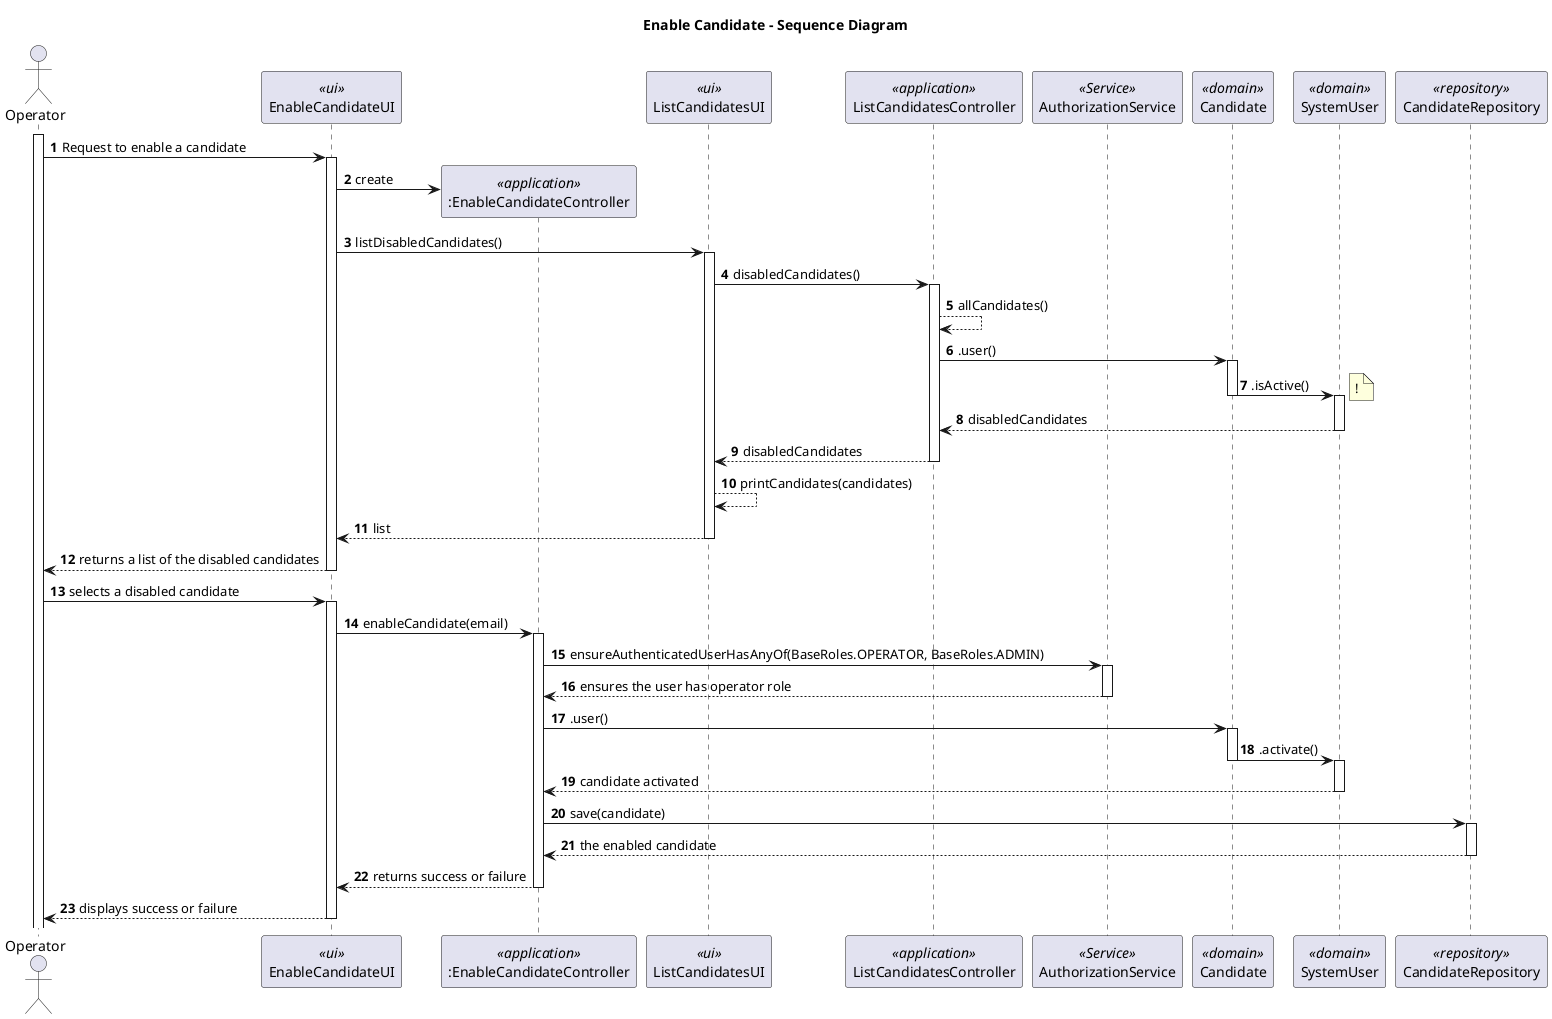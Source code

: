 @startuml

title Enable Candidate - Sequence Diagram

autonumber
actor Operator as ADM
participant "EnableCandidateUI" as UI <<ui>>
participant ":EnableCandidateController" as CTRL <<application>>
participant "ListCandidatesUI" as LUI <<ui>>
participant "ListCandidatesController" as LCTRL <<application>>
participant "AuthorizationService" as AS <<Service>>
participant "Candidate" as EU <<domain>>
participant "SystemUser" as SYS <<domain>>
participant "CandidateRepository" as REPO <<repository>>


activate ADM
ADM-> UI : Request to enable a candidate
activate UI
UI -> CTRL** : create
UI -> LUI: listDisabledCandidates()
activate LUI
LUI-> LCTRL :disabledCandidates()
activate LCTRL
LCTRL-->LCTRL: allCandidates()
LCTRL-> EU: .user()
activate EU
EU-> SYS : .isActive()
note right
    !
end note
deactivate EU
activate SYS
SYS-->LCTRL:disabledCandidates
deactivate SYS
LCTRL-->LUI:disabledCandidates
deactivate LCTRL
LUI-->LUI:printCandidates(candidates)
LUI --> UI : list
deactivate LUI
UI-->ADM: returns a list of the disabled candidates
deactivate UI
ADM -> UI : selects a disabled candidate
activate UI
UI -> CTRL : enableCandidate(email)
activate CTRL
CTRL-> AS:ensureAuthenticatedUserHasAnyOf(BaseRoles.OPERATOR, BaseRoles.ADMIN)
activate AS
AS--> CTRL: ensures the user has operator role
deactivate AS
CTRL-> EU: .user()
activate EU
EU -> SYS : .activate()
deactivate EU
activate SYS
SYS--> CTRL :candidate activated
deactivate SYS
CTRL -> REPO : save(candidate)
activate REPO
REPO--> CTRL: the enabled candidate
deactivate REPO
deactivate SYS
CTRL --> UI : returns success or failure
deactivate CTRL
UI --> ADM : displays success or failure
deactivate UI


@enduml
